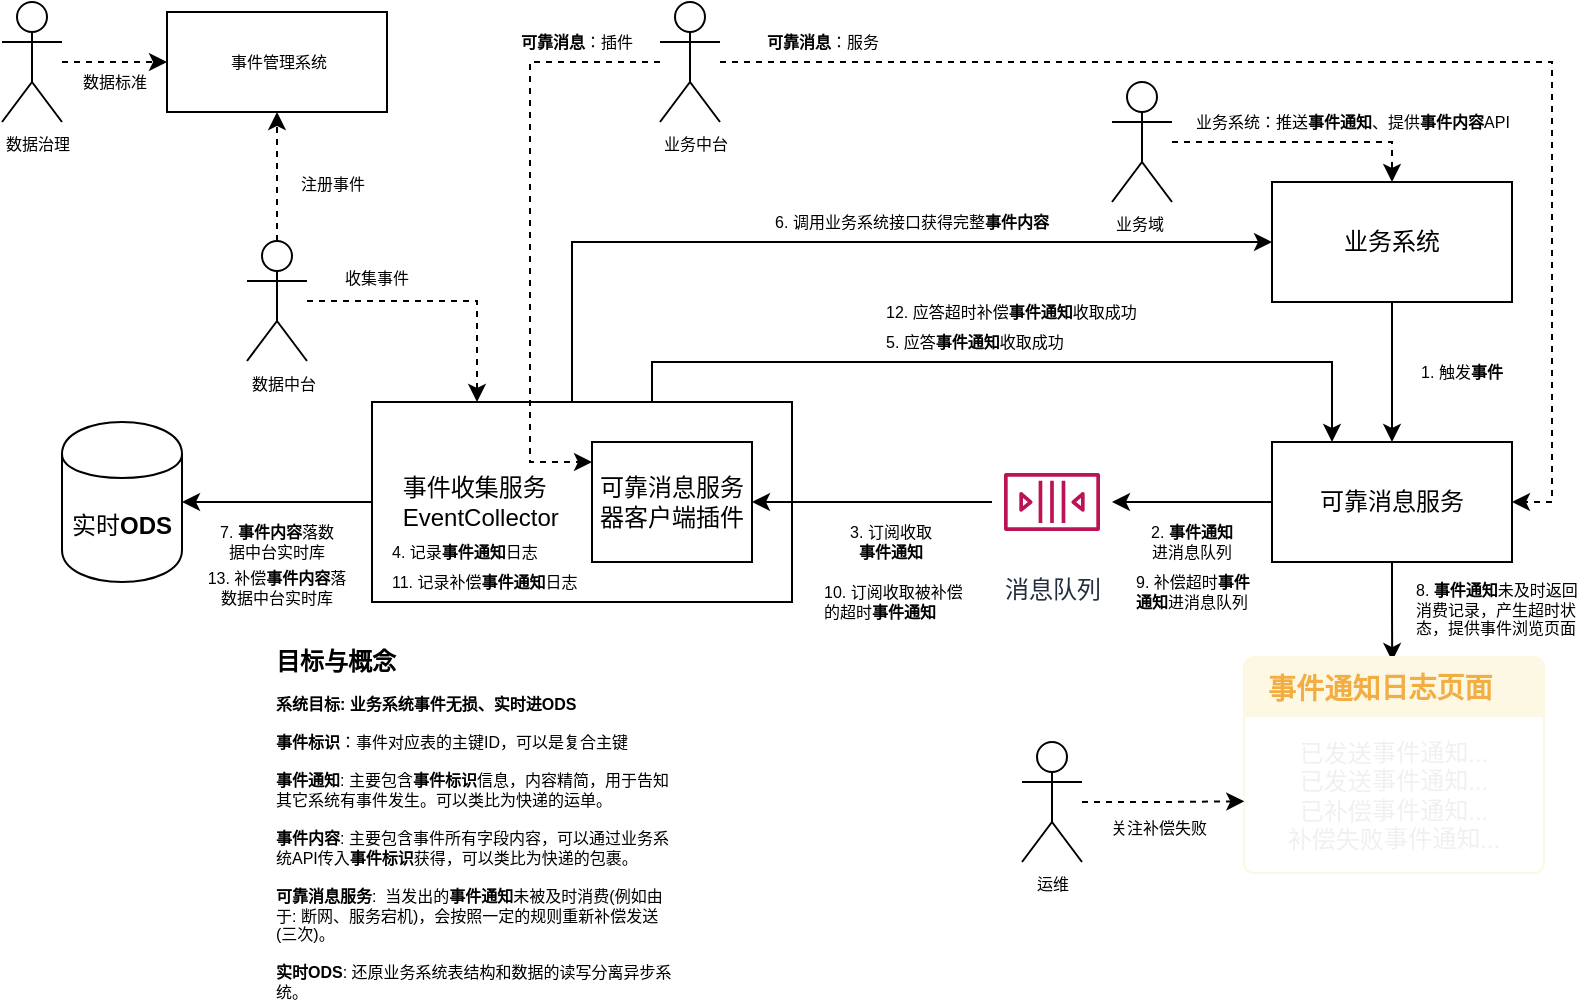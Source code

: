 <mxfile version="10.2.1" type="device"><diagram id="ciX7XxZpYfgBKgHka9RA" name="Page-1"><mxGraphModel dx="1123" dy="763" grid="1" gridSize="10" guides="1" tooltips="1" connect="1" arrows="1" fold="1" page="1" pageScale="1" pageWidth="827" pageHeight="1169" math="0" shadow="0"><root><mxCell id="0"/><mxCell id="1" parent="0"/><mxCell id="P2uOv8i6occeO3jB-OYP-8" style="edgeStyle=orthogonalEdgeStyle;rounded=0;html=1;entryX=0.5;entryY=0;entryDx=0;entryDy=0;jettySize=auto;orthogonalLoop=1;" parent="1" source="P2uOv8i6occeO3jB-OYP-1" target="P2uOv8i6occeO3jB-OYP-6" edge="1"><mxGeometry relative="1" as="geometry"/></mxCell><mxCell id="P2uOv8i6occeO3jB-OYP-1" value="业务系统" style="rounded=0;whiteSpace=wrap;html=1;" parent="1" vertex="1"><mxGeometry x="650" y="100" width="120" height="60" as="geometry"/></mxCell><mxCell id="P2uOv8i6occeO3jB-OYP-11" style="edgeStyle=orthogonalEdgeStyle;rounded=0;html=1;entryX=0;entryY=0.5;entryDx=0;entryDy=0;jettySize=auto;orthogonalLoop=1;" parent="1" source="P2uOv8i6occeO3jB-OYP-3" target="P2uOv8i6occeO3jB-OYP-1" edge="1"><mxGeometry relative="1" as="geometry"><Array as="points"><mxPoint x="300" y="130"/></Array></mxGeometry></mxCell><mxCell id="P2uOv8i6occeO3jB-OYP-14" style="edgeStyle=orthogonalEdgeStyle;rounded=0;html=1;entryX=1;entryY=0.5;entryDx=0;entryDy=0;jettySize=auto;orthogonalLoop=1;" parent="1" source="P2uOv8i6occeO3jB-OYP-3" target="P2uOv8i6occeO3jB-OYP-7" edge="1"><mxGeometry relative="1" as="geometry"/></mxCell><mxCell id="P2uOv8i6occeO3jB-OYP-21" style="edgeStyle=orthogonalEdgeStyle;rounded=0;html=1;entryX=0.25;entryY=0;entryDx=0;entryDy=0;jettySize=auto;orthogonalLoop=1;" parent="1" source="P2uOv8i6occeO3jB-OYP-3" target="P2uOv8i6occeO3jB-OYP-6" edge="1"><mxGeometry relative="1" as="geometry"><Array as="points"><mxPoint x="340" y="190"/><mxPoint x="680" y="190"/></Array></mxGeometry></mxCell><mxCell id="P2uOv8i6occeO3jB-OYP-3" value="&amp;nbsp;&amp;nbsp;&amp;nbsp; 事件收集服务&lt;br&gt;&amp;nbsp;&amp;nbsp;&amp;nbsp; EventCollector" style="rounded=0;whiteSpace=wrap;html=1;align=left;verticalAlign=middle;" parent="1" vertex="1"><mxGeometry x="200" y="210" width="210" height="100" as="geometry"/></mxCell><mxCell id="P2uOv8i6occeO3jB-OYP-4" value="可靠消息服务器客户端插件" style="rounded=0;whiteSpace=wrap;html=1;" parent="1" vertex="1"><mxGeometry x="310" y="230" width="80" height="60" as="geometry"/></mxCell><mxCell id="P2uOv8i6occeO3jB-OYP-10" style="edgeStyle=orthogonalEdgeStyle;rounded=0;html=1;entryX=1;entryY=0.5;entryDx=0;entryDy=0;jettySize=auto;orthogonalLoop=1;" parent="1" source="P2uOv8i6occeO3jB-OYP-5" target="P2uOv8i6occeO3jB-OYP-4" edge="1"><mxGeometry relative="1" as="geometry"/></mxCell><mxCell id="P2uOv8i6occeO3jB-OYP-5" value="消息队列" style="strokeColor=#BC1356;points=[[0,0],[0.25,0],[0.5,0],[0.75,0],[1,0],[1,0.25],[1,0.5],[1,0.75],[1,1],[0.75,1],[0.5,1],[0.25,1],[0,1],[0,0.75],[0,0.5],[0,0.25]];outlineConnect=0;fontColor=#232F3E;gradientColor=none;fillColor=#ffffff;dashed=0;verticalLabelPosition=bottom;verticalAlign=top;align=center;html=1;fontSize=12;fontStyle=0;aspect=fixed;shape=mxgraph.aws4.resourceIcon;resIcon=mxgraph.aws4.queue;" parent="1" vertex="1"><mxGeometry x="510" y="230" width="60" height="60" as="geometry"/></mxCell><mxCell id="P2uOv8i6occeO3jB-OYP-9" style="edgeStyle=orthogonalEdgeStyle;rounded=0;html=1;entryX=1;entryY=0.5;entryDx=0;entryDy=0;jettySize=auto;orthogonalLoop=1;" parent="1" source="P2uOv8i6occeO3jB-OYP-6" target="P2uOv8i6occeO3jB-OYP-5" edge="1"><mxGeometry relative="1" as="geometry"/></mxCell><mxCell id="P2uOv8i6occeO3jB-OYP-27" style="edgeStyle=orthogonalEdgeStyle;rounded=0;html=1;entryX=0.494;entryY=0.067;entryDx=0;entryDy=0;jettySize=auto;orthogonalLoop=1;fontSize=8;entryPerimeter=0;" parent="1" source="P2uOv8i6occeO3jB-OYP-6" target="P2uOv8i6occeO3jB-OYP-42" edge="1"><mxGeometry relative="1" as="geometry"><mxPoint x="710.294" y="341.412" as="targetPoint"/></mxGeometry></mxCell><mxCell id="P2uOv8i6occeO3jB-OYP-6" value="可靠消息服务" style="rounded=0;whiteSpace=wrap;html=1;align=center;" parent="1" vertex="1"><mxGeometry x="650" y="230" width="120" height="60" as="geometry"/></mxCell><mxCell id="P2uOv8i6occeO3jB-OYP-7" value="实时&lt;b&gt;ODS&lt;/b&gt;" style="shape=cylinder;whiteSpace=wrap;html=1;boundedLbl=1;backgroundOutline=1;align=center;" parent="1" vertex="1"><mxGeometry x="45" y="220" width="60" height="80" as="geometry"/></mxCell><mxCell id="P2uOv8i6occeO3jB-OYP-17" value="2. &lt;b&gt;事件通知&lt;/b&gt;进消息队列" style="text;html=1;strokeColor=none;fillColor=none;align=center;verticalAlign=middle;whiteSpace=wrap;rounded=0;fontSize=8;" parent="1" vertex="1"><mxGeometry x="585" y="270" width="50" height="20" as="geometry"/></mxCell><mxCell id="P2uOv8i6occeO3jB-OYP-18" value="3. 订阅收取&lt;b&gt;事件通知&lt;/b&gt;" style="text;html=1;strokeColor=none;fillColor=none;align=center;verticalAlign=middle;whiteSpace=wrap;rounded=0;fontSize=8;" parent="1" vertex="1"><mxGeometry x="437" y="270" width="45" height="20" as="geometry"/></mxCell><mxCell id="P2uOv8i6occeO3jB-OYP-20" value="4. 记录&lt;b&gt;事件通知&lt;/b&gt;日志" style="text;html=1;strokeColor=none;fillColor=none;align=left;verticalAlign=middle;whiteSpace=wrap;rounded=0;fontSize=8;" parent="1" vertex="1"><mxGeometry x="207.5" y="279.5" width="90" height="10" as="geometry"/></mxCell><mxCell id="P2uOv8i6occeO3jB-OYP-22" value="5. 应答&lt;b&gt;事件通知&lt;/b&gt;收取成功" style="text;html=1;strokeColor=none;fillColor=none;align=left;verticalAlign=middle;whiteSpace=wrap;rounded=0;fontSize=8;" parent="1" vertex="1"><mxGeometry x="455" y="174.5" width="115" height="10" as="geometry"/></mxCell><mxCell id="P2uOv8i6occeO3jB-OYP-23" value="6. 调用业务系统接口获得完整&lt;b&gt;事件内容&lt;/b&gt; " style="text;html=1;strokeColor=none;fillColor=none;align=center;verticalAlign=middle;whiteSpace=wrap;rounded=0;fontSize=8;" parent="1" vertex="1"><mxGeometry x="400" y="111" width="140" height="18" as="geometry"/></mxCell><mxCell id="P2uOv8i6occeO3jB-OYP-24" value="7. &lt;b&gt;事件内容&lt;/b&gt;落数据中台实时库" style="text;html=1;strokeColor=none;fillColor=none;align=center;verticalAlign=middle;whiteSpace=wrap;rounded=0;fontSize=8;" parent="1" vertex="1"><mxGeometry x="120" y="270" width="65" height="20" as="geometry"/></mxCell><mxCell id="P2uOv8i6occeO3jB-OYP-28" value="8. &lt;b&gt;事件通知&lt;/b&gt;未及时返回消费记录，产生超时状态，提供事件浏览页面" style="text;html=1;strokeColor=none;fillColor=none;align=left;verticalAlign=middle;whiteSpace=wrap;rounded=0;fontSize=8;" parent="1" vertex="1"><mxGeometry x="720" y="298" width="90" height="32" as="geometry"/></mxCell><mxCell id="P2uOv8i6occeO3jB-OYP-29" value="9. 补偿超时&lt;b&gt;事件通知&lt;/b&gt;进消息队列" style="text;html=1;strokeColor=none;fillColor=none;align=left;verticalAlign=middle;whiteSpace=wrap;rounded=0;fontSize=8;" parent="1" vertex="1"><mxGeometry x="580" y="295" width="60" height="20" as="geometry"/></mxCell><mxCell id="P2uOv8i6occeO3jB-OYP-31" value="10. 订阅收取被补偿的超时&lt;b&gt;事件通知&lt;/b&gt;" style="text;html=1;strokeColor=none;fillColor=none;align=left;verticalAlign=middle;whiteSpace=wrap;rounded=0;fontSize=8;" parent="1" vertex="1"><mxGeometry x="423.5" y="294" width="72" height="32" as="geometry"/></mxCell><mxCell id="P2uOv8i6occeO3jB-OYP-32" value="11. 记录补偿&lt;b&gt;事件通知&lt;/b&gt;日志" style="text;html=1;strokeColor=none;fillColor=none;align=left;verticalAlign=middle;whiteSpace=wrap;rounded=0;fontSize=8;" parent="1" vertex="1"><mxGeometry x="207.5" y="295" width="110" height="10" as="geometry"/></mxCell><mxCell id="P2uOv8i6occeO3jB-OYP-33" value="13. 补偿&lt;b&gt;事件内容&lt;/b&gt;落数据中台实时库" style="text;html=1;strokeColor=none;fillColor=none;align=center;verticalAlign=middle;whiteSpace=wrap;rounded=0;fontSize=8;" parent="1" vertex="1"><mxGeometry x="115" y="295" width="75" height="15" as="geometry"/></mxCell><mxCell id="P2uOv8i6occeO3jB-OYP-34" value="12. 应答超时补偿&lt;b&gt;事件通知&lt;/b&gt;收取成功" style="text;html=1;strokeColor=none;fillColor=none;align=left;verticalAlign=middle;whiteSpace=wrap;rounded=0;fontSize=8;" parent="1" vertex="1"><mxGeometry x="455" y="159.5" width="145" height="10" as="geometry"/></mxCell><mxCell id="P2uOv8i6occeO3jB-OYP-41" value="已发送`事件通知`...&lt;br&gt;&lt;div&gt;已发送`事件通知`...&lt;/div&gt;&lt;div&gt;已补偿`事件通知`...&lt;/div&gt;&lt;div&gt;补偿失败`事件通知`...&lt;/div&gt;" style="html=1;shadow=0;dashed=0;shape=mxgraph.bootstrap.rrect;align=center;rSize=5;strokeColor=#FDF8E4;fillColor=#ffffff;fontColor=#f0f0f0;spacingTop=30;whiteSpace=wrap;" parent="1" vertex="1"><mxGeometry x="636" y="337.5" width="150" height="108" as="geometry"/></mxCell><mxCell id="P2uOv8i6occeO3jB-OYP-42" value="`事件通知`日志页面" style="html=1;shadow=0;dashed=0;shape=mxgraph.bootstrap.topButton;rSize=5;strokeColor=none;fillColor=#FDF8E4;fontColor=#F2AE43;fontSize=14;fontStyle=1;align=left;spacingLeft=10;whiteSpace=wrap;resizeWidth=1;" parent="P2uOv8i6occeO3jB-OYP-41" vertex="1"><mxGeometry width="150" height="30" relative="1" as="geometry"/></mxCell><mxCell id="P2uOv8i6occeO3jB-OYP-49" value="1. 触发&lt;b&gt;事件&lt;/b&gt;" style="text;html=1;strokeColor=none;fillColor=none;align=center;verticalAlign=middle;whiteSpace=wrap;rounded=0;fontSize=8;" parent="1" vertex="1"><mxGeometry x="720" y="190" width="50" height="10" as="geometry"/></mxCell><mxCell id="P2uOv8i6occeO3jB-OYP-53" style="edgeStyle=orthogonalEdgeStyle;rounded=0;html=1;entryX=0.25;entryY=0;entryDx=0;entryDy=0;jettySize=auto;orthogonalLoop=1;fontSize=8;dashed=1;" parent="1" source="P2uOv8i6occeO3jB-OYP-52" target="P2uOv8i6occeO3jB-OYP-3" edge="1"><mxGeometry relative="1" as="geometry"/></mxCell><mxCell id="P2uOv8i6occeO3jB-OYP-58" value="收集事件" style="text;html=1;resizable=0;points=[];align=center;verticalAlign=middle;labelBackgroundColor=#ffffff;fontSize=8;" parent="P2uOv8i6occeO3jB-OYP-53" vertex="1" connectable="0"><mxGeometry x="-0.082" y="-2" relative="1" as="geometry"><mxPoint x="-27.5" y="-13.5" as="offset"/></mxGeometry></mxCell><mxCell id="P2uOv8i6occeO3jB-OYP-76" style="edgeStyle=orthogonalEdgeStyle;rounded=0;html=1;entryX=0.5;entryY=1;entryDx=0;entryDy=0;dashed=1;jettySize=auto;orthogonalLoop=1;fontSize=8;" parent="1" source="P2uOv8i6occeO3jB-OYP-52" target="P2uOv8i6occeO3jB-OYP-71" edge="1"><mxGeometry relative="1" as="geometry"/></mxCell><mxCell id="P2uOv8i6occeO3jB-OYP-77" value="注册事件" style="text;html=1;resizable=0;points=[];align=center;verticalAlign=middle;labelBackgroundColor=#ffffff;fontSize=8;" parent="P2uOv8i6occeO3jB-OYP-76" vertex="1" connectable="0"><mxGeometry x="0.369" y="-3" relative="1" as="geometry"><mxPoint x="24.5" y="15" as="offset"/></mxGeometry></mxCell><mxCell id="P2uOv8i6occeO3jB-OYP-52" value="数据中台" style="shape=umlActor;verticalLabelPosition=bottom;labelBackgroundColor=#ffffff;verticalAlign=top;html=1;fontSize=8;align=left;" parent="1" vertex="1"><mxGeometry x="137.5" y="129.5" width="30" height="60" as="geometry"/></mxCell><mxCell id="P2uOv8i6occeO3jB-OYP-56" style="edgeStyle=orthogonalEdgeStyle;rounded=0;html=1;entryX=0.001;entryY=0.668;entryDx=0;entryDy=0;entryPerimeter=0;dashed=1;jettySize=auto;orthogonalLoop=1;fontSize=8;" parent="1" source="P2uOv8i6occeO3jB-OYP-54" target="P2uOv8i6occeO3jB-OYP-41" edge="1"><mxGeometry relative="1" as="geometry"/></mxCell><mxCell id="P2uOv8i6occeO3jB-OYP-57" value="关注补偿失败" style="text;html=1;resizable=0;points=[];align=center;verticalAlign=middle;labelBackgroundColor=#ffffff;fontSize=8;" parent="P2uOv8i6occeO3jB-OYP-56" vertex="1" connectable="0"><mxGeometry x="0.303" y="-6" relative="1" as="geometry"><mxPoint x="-14.5" y="7" as="offset"/></mxGeometry></mxCell><mxCell id="P2uOv8i6occeO3jB-OYP-54" value="运维" style="shape=umlActor;verticalLabelPosition=bottom;labelBackgroundColor=#ffffff;verticalAlign=top;html=1;fontSize=8;align=center;" parent="1" vertex="1"><mxGeometry x="525" y="380" width="30" height="60" as="geometry"/></mxCell><mxCell id="P2uOv8i6occeO3jB-OYP-62" style="edgeStyle=orthogonalEdgeStyle;rounded=0;html=1;entryX=0.5;entryY=0;entryDx=0;entryDy=0;dashed=1;jettySize=auto;orthogonalLoop=1;fontSize=8;" parent="1" source="P2uOv8i6occeO3jB-OYP-60" target="P2uOv8i6occeO3jB-OYP-1" edge="1"><mxGeometry relative="1" as="geometry"/></mxCell><mxCell id="P2uOv8i6occeO3jB-OYP-63" value="业务系统：推送&lt;b&gt;事件通知&lt;/b&gt;、提供&lt;b&gt;事件内容&lt;/b&gt;API" style="text;html=1;resizable=0;points=[];align=center;verticalAlign=middle;labelBackgroundColor=#ffffff;fontSize=8;" parent="P2uOv8i6occeO3jB-OYP-62" vertex="1" connectable="0"><mxGeometry x="0.44" y="1" relative="1" as="geometry"><mxPoint x="-4" y="-9" as="offset"/></mxGeometry></mxCell><mxCell id="P2uOv8i6occeO3jB-OYP-60" value="业务域" style="shape=umlActor;verticalLabelPosition=bottom;labelBackgroundColor=#ffffff;verticalAlign=top;html=1;fontSize=8;align=left;" parent="1" vertex="1"><mxGeometry x="570" y="50" width="30" height="60" as="geometry"/></mxCell><mxCell id="P2uOv8i6occeO3jB-OYP-65" style="edgeStyle=orthogonalEdgeStyle;rounded=0;html=1;dashed=1;jettySize=auto;orthogonalLoop=1;fontSize=8;" parent="1" source="P2uOv8i6occeO3jB-OYP-64" target="P2uOv8i6occeO3jB-OYP-4" edge="1"><mxGeometry relative="1" as="geometry"><Array as="points"><mxPoint x="279" y="40"/><mxPoint x="279" y="240"/></Array></mxGeometry></mxCell><mxCell id="P2uOv8i6occeO3jB-OYP-69" value="&lt;b&gt;可靠消息&lt;/b&gt;：插件" style="text;html=1;resizable=0;points=[];align=center;verticalAlign=middle;labelBackgroundColor=#ffffff;fontSize=8;" parent="P2uOv8i6occeO3jB-OYP-65" vertex="1" connectable="0"><mxGeometry x="-0.652" y="2" relative="1" as="geometry"><mxPoint x="9" y="-12" as="offset"/></mxGeometry></mxCell><mxCell id="P2uOv8i6occeO3jB-OYP-66" style="edgeStyle=orthogonalEdgeStyle;rounded=0;html=1;entryX=1;entryY=0.5;entryDx=0;entryDy=0;dashed=1;jettySize=auto;orthogonalLoop=1;fontSize=8;" parent="1" source="P2uOv8i6occeO3jB-OYP-64" target="P2uOv8i6occeO3jB-OYP-6" edge="1"><mxGeometry relative="1" as="geometry"/></mxCell><mxCell id="P2uOv8i6occeO3jB-OYP-67" value="&lt;b&gt;可靠消息&lt;/b&gt;：服务" style="text;html=1;resizable=0;points=[];align=center;verticalAlign=middle;labelBackgroundColor=#ffffff;fontSize=8;" parent="P2uOv8i6occeO3jB-OYP-66" vertex="1" connectable="0"><mxGeometry x="-0.843" relative="1" as="geometry"><mxPoint x="-1" y="-10" as="offset"/></mxGeometry></mxCell><mxCell id="P2uOv8i6occeO3jB-OYP-64" value="业务中台" style="shape=umlActor;verticalLabelPosition=bottom;labelBackgroundColor=#ffffff;verticalAlign=top;html=1;fontSize=8;align=left;" parent="1" vertex="1"><mxGeometry x="344" y="10" width="30" height="60" as="geometry"/></mxCell><mxCell id="P2uOv8i6occeO3jB-OYP-72" style="edgeStyle=orthogonalEdgeStyle;rounded=0;html=1;entryX=0;entryY=0.5;entryDx=0;entryDy=0;dashed=1;jettySize=auto;orthogonalLoop=1;fontSize=8;" parent="1" source="P2uOv8i6occeO3jB-OYP-70" target="P2uOv8i6occeO3jB-OYP-71" edge="1"><mxGeometry relative="1" as="geometry"/></mxCell><mxCell id="P2uOv8i6occeO3jB-OYP-79" value="数据标准" style="text;html=1;resizable=0;points=[];align=center;verticalAlign=middle;labelBackgroundColor=#ffffff;fontSize=8;" parent="P2uOv8i6occeO3jB-OYP-72" vertex="1" connectable="0"><mxGeometry x="0.277" y="-4" relative="1" as="geometry"><mxPoint x="-8" y="6" as="offset"/></mxGeometry></mxCell><mxCell id="P2uOv8i6occeO3jB-OYP-70" value="数据治理" style="shape=umlActor;verticalLabelPosition=bottom;labelBackgroundColor=#ffffff;verticalAlign=top;html=1;fontSize=8;align=left;" parent="1" vertex="1"><mxGeometry x="15" y="10" width="30" height="60" as="geometry"/></mxCell><mxCell id="P2uOv8i6occeO3jB-OYP-71" value="&lt;div&gt;事件管理系统&lt;/div&gt;" style="html=1;fontSize=8;align=center;" parent="1" vertex="1"><mxGeometry x="97.5" y="15" width="110" height="50" as="geometry"/></mxCell><mxCell id="P2uOv8i6occeO3jB-OYP-85" value="&lt;div&gt;&lt;b style=&quot;font-size: 12px&quot;&gt;&lt;font style=&quot;font-size: 12px&quot;&gt;目标与概念&lt;br&gt;&lt;/font&gt;&lt;/b&gt;&lt;/div&gt;&lt;div&gt;&lt;b&gt;&lt;font style=&quot;font-size: 8px&quot;&gt;&lt;br&gt;&lt;/font&gt;&lt;/b&gt;&lt;/div&gt;&lt;div&gt;&lt;b&gt;&lt;font style=&quot;font-size: 8px&quot;&gt;系统目标: 业务系统事件无损、实时进ODS&lt;br&gt;&lt;/font&gt;&lt;/b&gt;&lt;/div&gt;&lt;div&gt;&lt;b&gt;&lt;br&gt;&lt;/b&gt;&lt;/div&gt;&lt;div&gt;&lt;b&gt;事件标识&lt;/b&gt;：事件对应表的主键ID，可以是复合主键&lt;br&gt;&lt;b&gt;&lt;/b&gt;&lt;/div&gt;&lt;div&gt;&lt;b&gt;&lt;br&gt;&lt;/b&gt;&lt;/div&gt;&lt;div&gt;&lt;b&gt;事件通知&lt;/b&gt;: 主要包含&lt;b&gt;事件标识&lt;/b&gt;信息，内容精简，用于告知其它系统有事件发生。可以类比为快递的运单。&lt;/div&gt;&lt;div&gt;&lt;br&gt;&lt;/div&gt;&lt;b&gt;事件内容&lt;/b&gt;: 主要包含事件所有字段内容，可以通过业务系统API传入&lt;b&gt;事件标识&lt;/b&gt;获得，可以类比为快递的包裹。&lt;br&gt;&lt;div&gt;&lt;br&gt;&lt;/div&gt;&lt;div&gt;&lt;b&gt;可靠消息服务&lt;/b&gt;:&amp;nbsp; 当发出的&lt;b&gt;事件通知&lt;/b&gt;未被及时消费(例如由于: 断网、服务宕机)，会按照一定的规则重新补偿发送(三次)。&lt;br&gt;&lt;br&gt;&lt;b&gt;实时ODS&lt;/b&gt;: 还原业务系统表结构和数据的读写分离异步系统。&lt;br&gt;&lt;/div&gt;  " style="text;html=1;strokeColor=none;fillColor=none;align=left;verticalAlign=top;whiteSpace=wrap;rounded=0;fontSize=8;horizontal=1;" parent="1" vertex="1"><mxGeometry x="150" y="326" width="200" height="185" as="geometry"/></mxCell></root></mxGraphModel></diagram></mxfile>